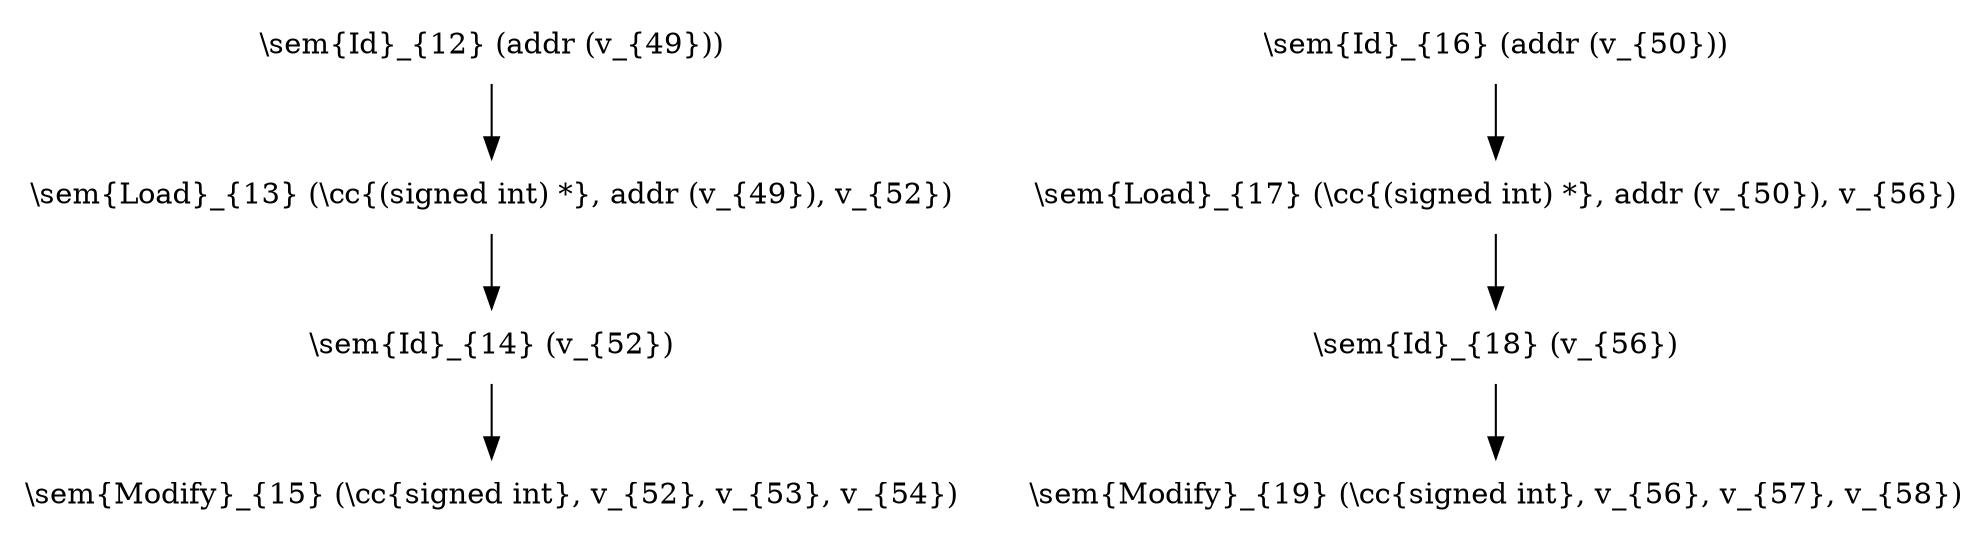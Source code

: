 digraph G {d2tdocpreamble="\newcommand{\sem}[1]{\small{\textsf{#1}}}\newcommand{\cc}[1]{\text{\footnotesize\ttfamily{#1}}}"; node [shape=none]; v2_15 [label="\\sem{Modify}_{15} (\\cc{signed int}, v_{52}, v_{53}, v_{54})"]; v2_14 [label="\\sem{Id}_{14} (v_{52})"]; v2_13 [label="\\sem{Load}_{13} (\\cc{(signed int) *}, addr (v_{49}), v_{52})"]; v2_12 [label="\\sem{Id}_{12} (addr (v_{49}))"]; v2_19 [label="\\sem{Modify}_{19} (\\cc{signed int}, v_{56}, v_{57}, v_{58})"]; v2_18 [label="\\sem{Id}_{18} (v_{56})"]; v2_17 [label="\\sem{Load}_{17} (\\cc{(signed int) *}, addr (v_{50}), v_{56})"]; v2_16 [label="\\sem{Id}_{16} (addr (v_{50}))"]; v2_14 -> v2_15; v2_13 -> v2_14; v2_12 -> v2_13; v2_18 -> v2_19; v2_17 -> v2_18; v2_16 -> v2_17;}